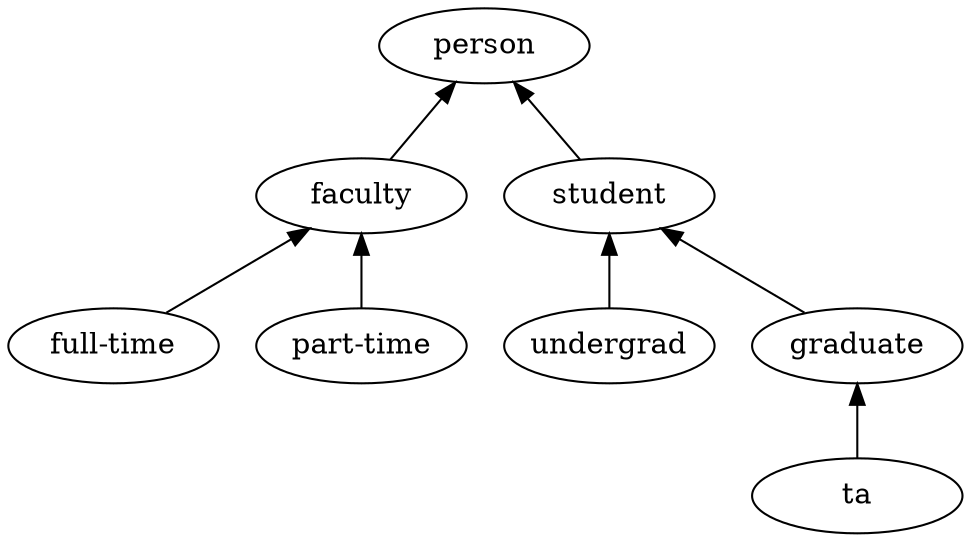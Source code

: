 digraph H{
    node [shape=oval, fixedsize=true, width=1.4]
    person [root=true, rank=max]
    person -> faculty [dir=back]
    faculty -> "full-time" [dir=back]
    faculty -> "part-time" [dir=back]
    person -> student [dir=back]
    student -> undergrad [dir=back]
    student -> graduate [dir=back]
    graduate -> ta [dir=back]
}
